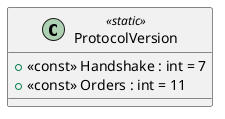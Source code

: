 @startuml
class ProtocolVersion <<static>> {
    + <<const>> Handshake : int = 7
    + <<const>> Orders : int = 11
}
@enduml
